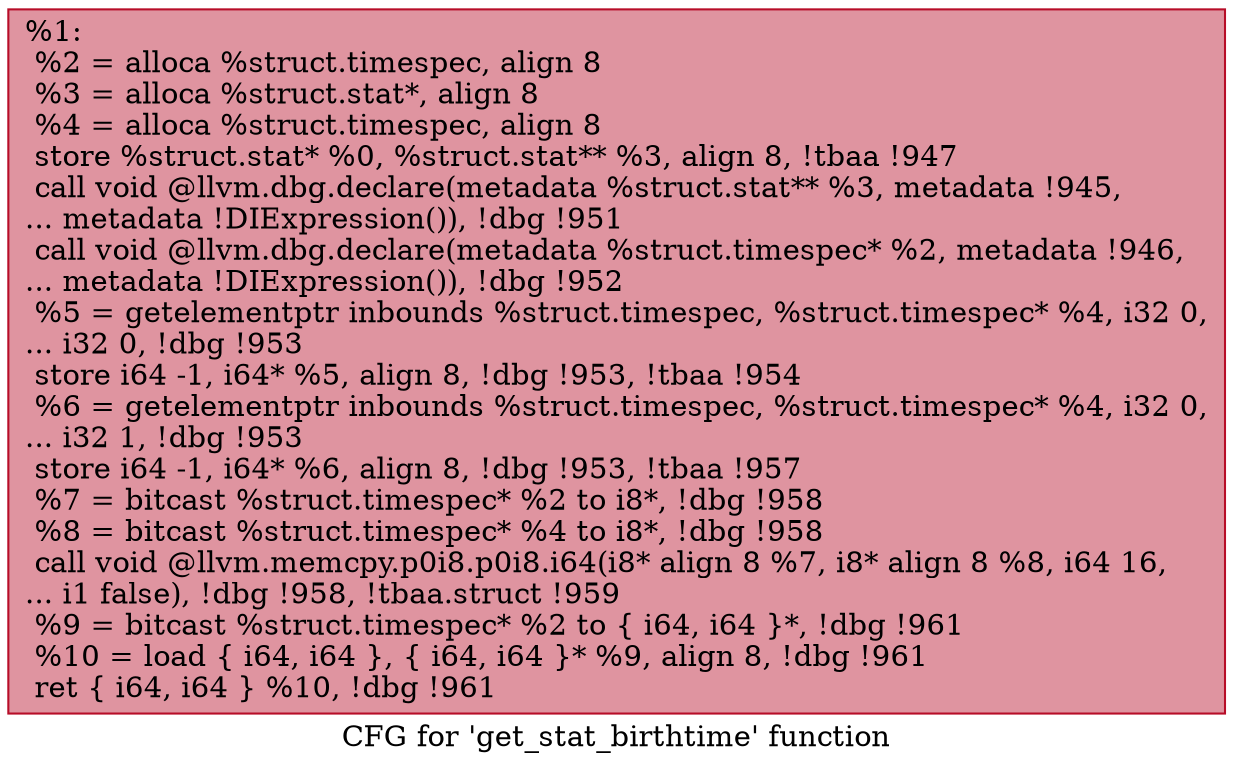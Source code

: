 digraph "CFG for 'get_stat_birthtime' function" {
	label="CFG for 'get_stat_birthtime' function";

	Node0x15ab840 [shape=record,color="#b70d28ff", style=filled, fillcolor="#b70d2870",label="{%1:\l  %2 = alloca %struct.timespec, align 8\l  %3 = alloca %struct.stat*, align 8\l  %4 = alloca %struct.timespec, align 8\l  store %struct.stat* %0, %struct.stat** %3, align 8, !tbaa !947\l  call void @llvm.dbg.declare(metadata %struct.stat** %3, metadata !945,\l... metadata !DIExpression()), !dbg !951\l  call void @llvm.dbg.declare(metadata %struct.timespec* %2, metadata !946,\l... metadata !DIExpression()), !dbg !952\l  %5 = getelementptr inbounds %struct.timespec, %struct.timespec* %4, i32 0,\l... i32 0, !dbg !953\l  store i64 -1, i64* %5, align 8, !dbg !953, !tbaa !954\l  %6 = getelementptr inbounds %struct.timespec, %struct.timespec* %4, i32 0,\l... i32 1, !dbg !953\l  store i64 -1, i64* %6, align 8, !dbg !953, !tbaa !957\l  %7 = bitcast %struct.timespec* %2 to i8*, !dbg !958\l  %8 = bitcast %struct.timespec* %4 to i8*, !dbg !958\l  call void @llvm.memcpy.p0i8.p0i8.i64(i8* align 8 %7, i8* align 8 %8, i64 16,\l... i1 false), !dbg !958, !tbaa.struct !959\l  %9 = bitcast %struct.timespec* %2 to \{ i64, i64 \}*, !dbg !961\l  %10 = load \{ i64, i64 \}, \{ i64, i64 \}* %9, align 8, !dbg !961\l  ret \{ i64, i64 \} %10, !dbg !961\l}"];
}
